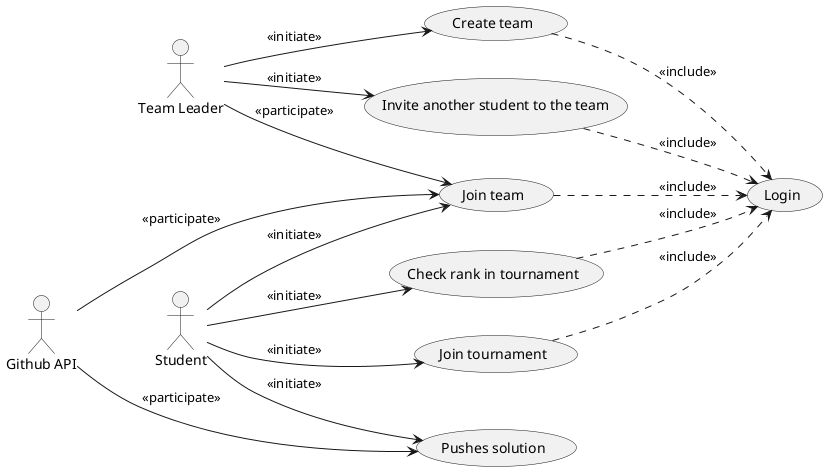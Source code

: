 @startuml
left to right direction

actor Student as S
actor :Team Leader: as TL

usecase (Login) as UC1
usecase (Join tournament) as UC2
usecase (Create team) as UC3
usecase (Join team) as UC4
usecase (Invite another student to the team) as UC5
usecase (Check rank in tournament) as UC8
usecase (Pushes solution) as UC9


actor :Github API: as GA

S --> UC2 : <<initiate>>
S --> UC4 : <<initiate>>
S --> UC8 : <<initiate>>
S --> UC9 : <<initiate>>

TL --> UC3 : <<initiate>>
TL --> UC5 : <<initiate>>
TL --> UC4 : <<participate>>

GA ---> UC9 : <<participate>>
GA ---> UC4 : <<participate>>


UC2 ..> UC1 : <<include>>
UC3 ..> UC1 : <<include>>
UC4 ..> UC1 : <<include>>
UC5 ..> UC1 : <<include>>
UC8 ..> UC1 : <<include>>


@enduml




    



